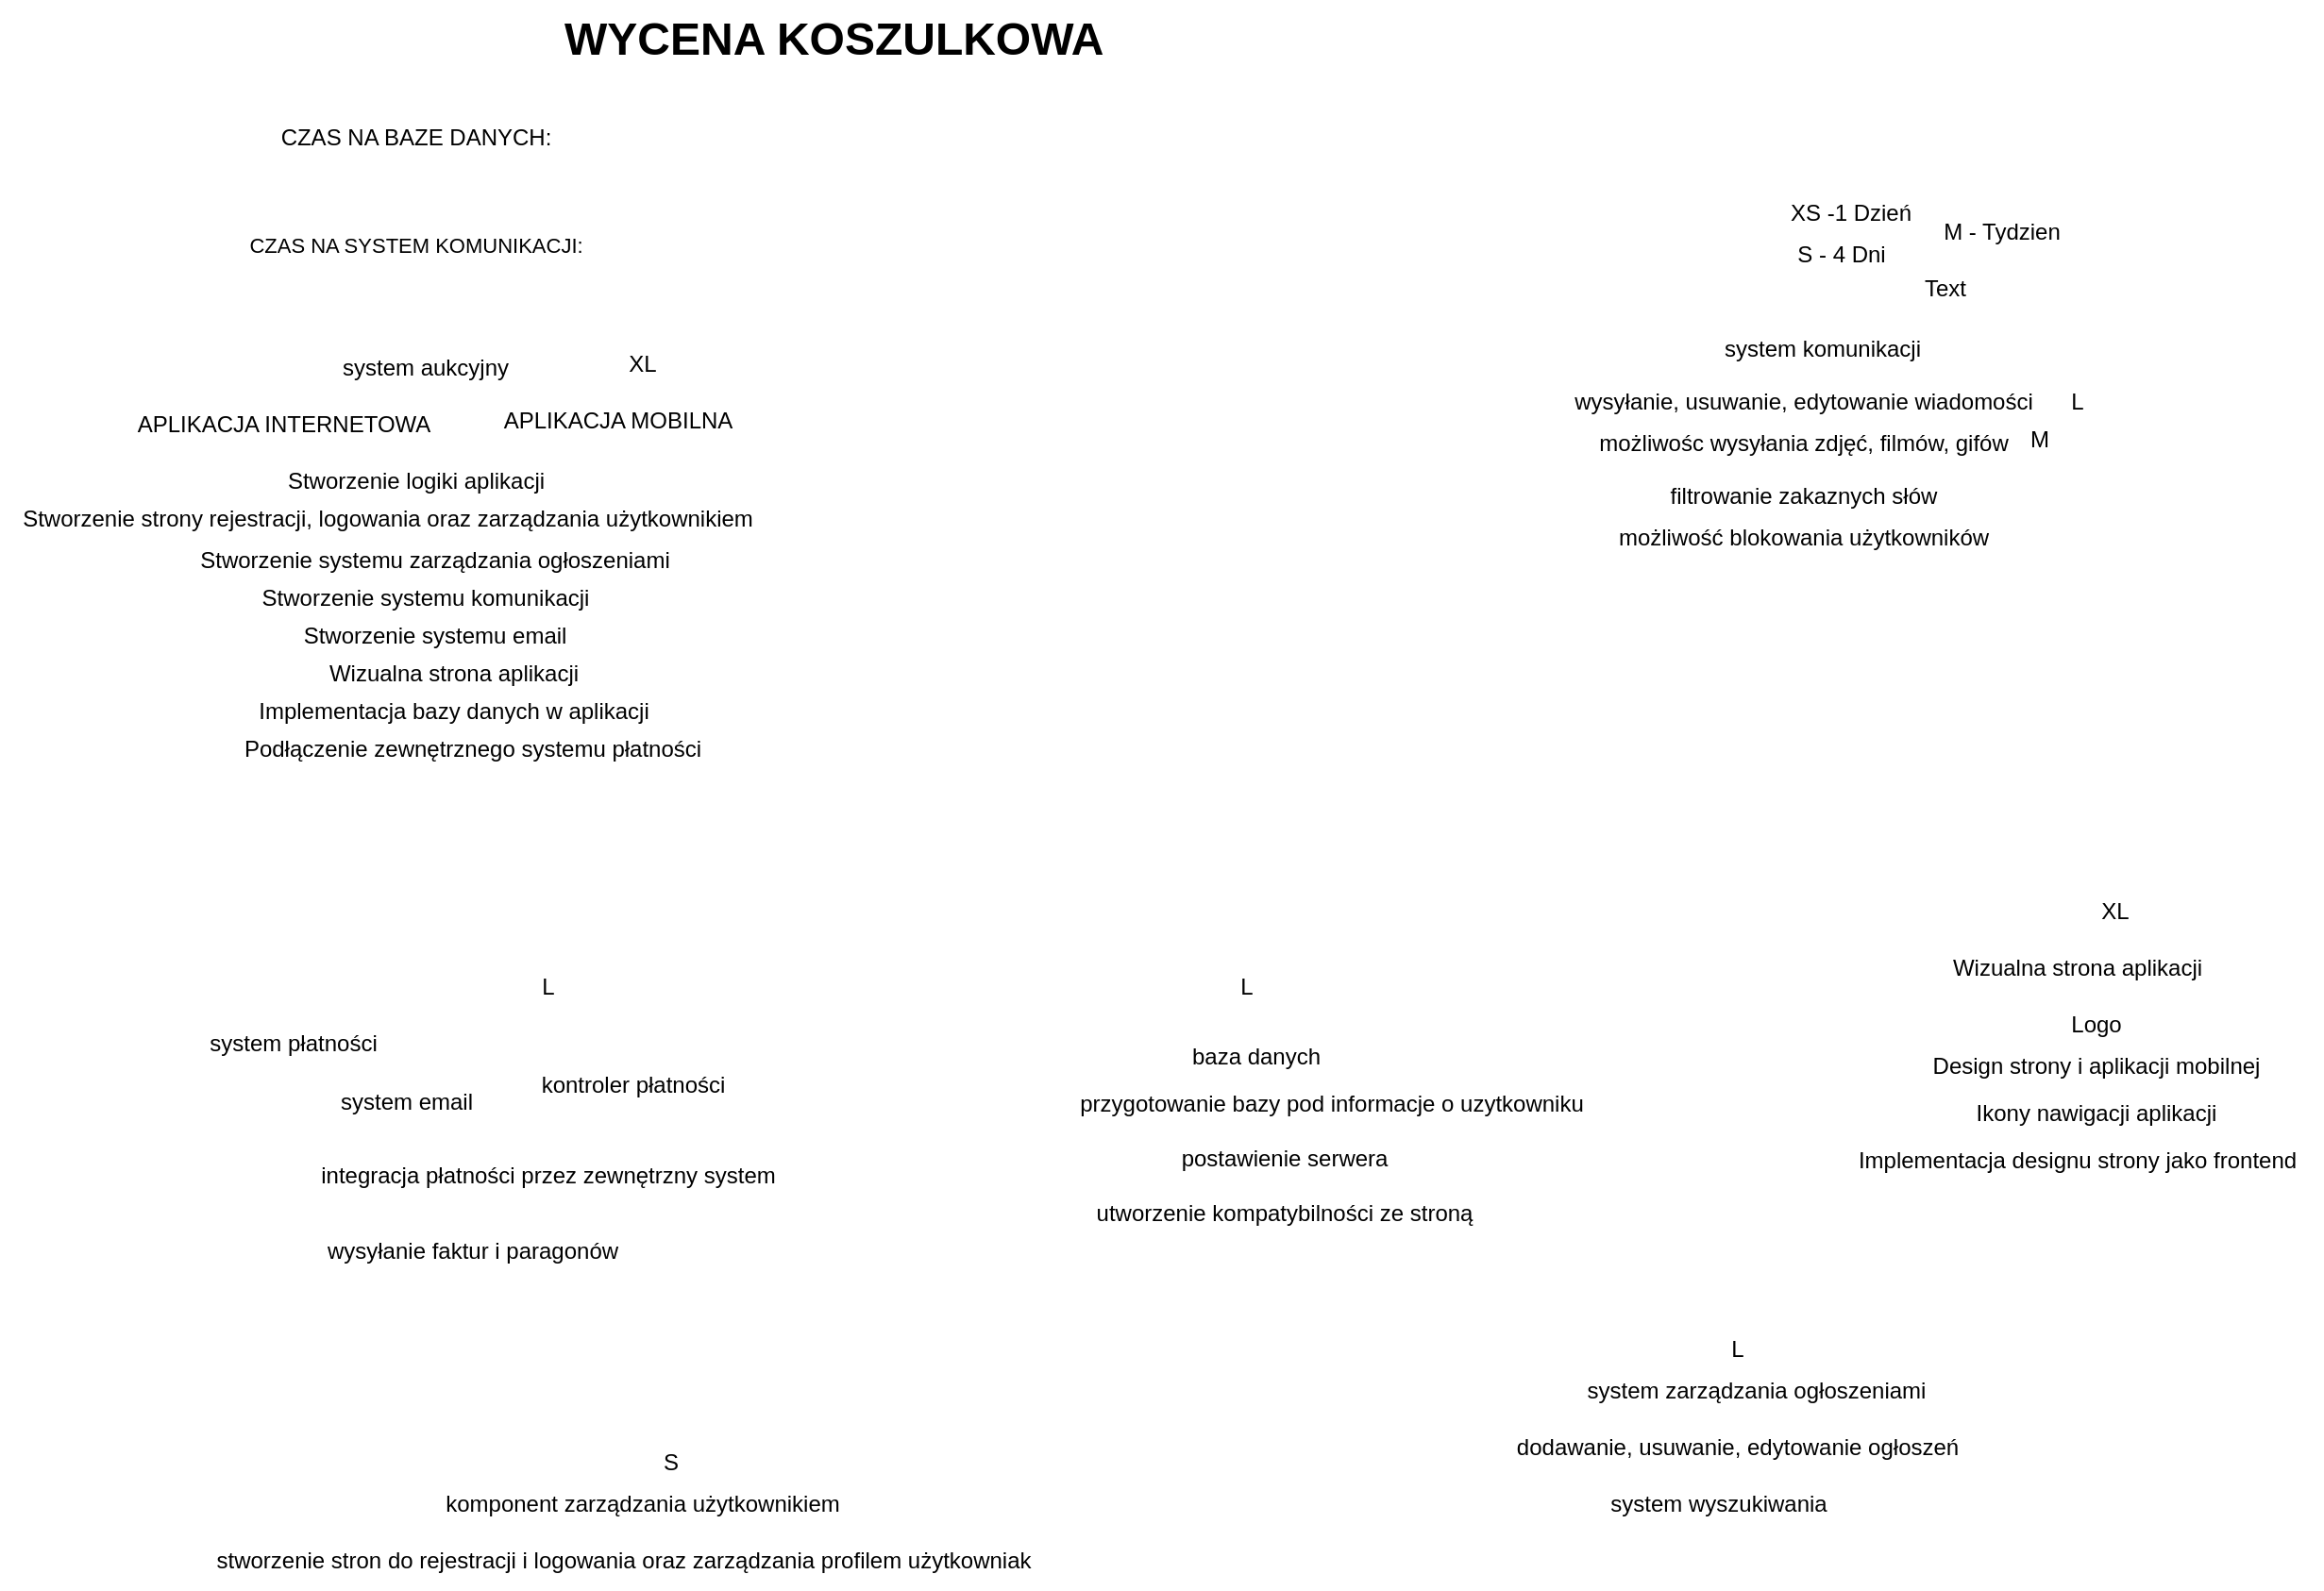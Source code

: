 <mxfile version="27.0.1">
  <diagram name="Strona-1" id="iIr6qoP63SePChbQIaSl">
    <mxGraphModel dx="2316" dy="810" grid="1" gridSize="10" guides="1" tooltips="1" connect="1" arrows="1" fold="1" page="1" pageScale="1" pageWidth="827" pageHeight="1169" math="0" shadow="0">
      <root>
        <mxCell id="0" />
        <mxCell id="1" parent="0" />
        <mxCell id="rZ_2ArvuxEDRHgUU6br4-1" value="&lt;h1 style=&quot;margin-top: 0px;&quot;&gt;WYCENA KOSZULKOWA&lt;/h1&gt;" style="text;html=1;whiteSpace=wrap;overflow=hidden;rounded=0;" parent="1" vertex="1">
          <mxGeometry x="237" width="590" height="120" as="geometry" />
        </mxCell>
        <mxCell id="rZ_2ArvuxEDRHgUU6br4-4" value="CZAS NA BAZE DANYCH:" style="text;html=1;align=center;verticalAlign=middle;resizable=0;points=[];autosize=1;strokeColor=none;fillColor=none;" parent="1" vertex="1">
          <mxGeometry x="75" y="58" width="170" height="30" as="geometry" />
        </mxCell>
        <mxCell id="rZ_2ArvuxEDRHgUU6br4-5" value="CZAS NA SYSTEM KOMUNIKACJI:" style="edgeStyle=none;orthogonalLoop=1;jettySize=auto;html=1;rounded=0;" parent="1" edge="1">
          <mxGeometry width="80" relative="1" as="geometry">
            <mxPoint x="120" y="130" as="sourcePoint" />
            <mxPoint x="200" y="130" as="targetPoint" />
            <Array as="points" />
          </mxGeometry>
        </mxCell>
        <mxCell id="rZ_2ArvuxEDRHgUU6br4-7" value="system aukcyjny" style="text;html=1;align=center;verticalAlign=middle;resizable=0;points=[];autosize=1;strokeColor=none;fillColor=none;" parent="1" vertex="1">
          <mxGeometry x="110" y="180" width="110" height="30" as="geometry" />
        </mxCell>
        <mxCell id="rZ_2ArvuxEDRHgUU6br4-8" value="system płatności&lt;div&gt;&lt;br&gt;&lt;/div&gt;" style="text;html=1;align=center;verticalAlign=middle;resizable=0;points=[];autosize=1;strokeColor=none;fillColor=none;" parent="1" vertex="1">
          <mxGeometry x="40" y="540" width="110" height="40" as="geometry" />
        </mxCell>
        <mxCell id="rZ_2ArvuxEDRHgUU6br4-11" value="system email" style="text;html=1;align=center;verticalAlign=middle;resizable=0;points=[];autosize=1;strokeColor=none;fillColor=none;" parent="1" vertex="1">
          <mxGeometry x="110" y="569" width="90" height="30" as="geometry" />
        </mxCell>
        <mxCell id="rZ_2ArvuxEDRHgUU6br4-12" value="system zarządzania ogłoszeniami" style="text;html=1;align=center;verticalAlign=middle;resizable=0;points=[];autosize=1;strokeColor=none;fillColor=none;" parent="1" vertex="1">
          <mxGeometry x="770" y="722" width="200" height="30" as="geometry" />
        </mxCell>
        <mxCell id="rZ_2ArvuxEDRHgUU6br4-13" value="komponent zarządzania użytkownikiem" style="text;html=1;align=center;verticalAlign=middle;resizable=0;points=[];autosize=1;strokeColor=none;fillColor=none;" parent="1" vertex="1">
          <mxGeometry x="165" y="782" width="230" height="30" as="geometry" />
        </mxCell>
        <mxCell id="rZ_2ArvuxEDRHgUU6br4-14" value="system komunikacji" style="text;html=1;align=center;verticalAlign=middle;resizable=0;points=[];autosize=1;strokeColor=none;fillColor=none;" parent="1" vertex="1">
          <mxGeometry x="840" y="170" width="130" height="30" as="geometry" />
        </mxCell>
        <mxCell id="rZ_2ArvuxEDRHgUU6br4-15" value="kontroler płatności" style="text;html=1;align=center;verticalAlign=middle;resizable=0;points=[];autosize=1;strokeColor=none;fillColor=none;" parent="1" vertex="1">
          <mxGeometry x="215" y="560" width="120" height="30" as="geometry" />
        </mxCell>
        <mxCell id="rZ_2ArvuxEDRHgUU6br4-16" value="baza danych" style="text;html=1;align=center;verticalAlign=middle;resizable=0;points=[];autosize=1;strokeColor=none;fillColor=none;" parent="1" vertex="1">
          <mxGeometry x="560" y="545" width="90" height="30" as="geometry" />
        </mxCell>
        <mxCell id="rZ_2ArvuxEDRHgUU6br4-23" value="APLIKACJA INTERNETOWA" style="text;html=1;align=center;verticalAlign=middle;resizable=0;points=[];autosize=1;strokeColor=none;fillColor=none;" parent="1" vertex="1">
          <mxGeometry y="210" width="180" height="30" as="geometry" />
        </mxCell>
        <mxCell id="rZ_2ArvuxEDRHgUU6br4-24" value="APLIKACJA MOBILNA&lt;div&gt;&lt;br&gt;&lt;/div&gt;" style="text;html=1;align=center;verticalAlign=middle;resizable=0;points=[];autosize=1;strokeColor=none;fillColor=none;" parent="1" vertex="1">
          <mxGeometry x="197" y="210" width="140" height="40" as="geometry" />
        </mxCell>
        <mxCell id="rZ_2ArvuxEDRHgUU6br4-25" value="Stworzenie logiki aplikacji" style="text;html=1;align=center;verticalAlign=middle;resizable=0;points=[];autosize=1;strokeColor=none;fillColor=none;" parent="1" vertex="1">
          <mxGeometry x="80" y="240" width="160" height="30" as="geometry" />
        </mxCell>
        <mxCell id="rZ_2ArvuxEDRHgUU6br4-26" value="Wizualna strona aplikacji" style="text;html=1;align=center;verticalAlign=middle;resizable=0;points=[];autosize=1;strokeColor=none;fillColor=none;" parent="1" vertex="1">
          <mxGeometry x="100" y="342" width="160" height="30" as="geometry" />
        </mxCell>
        <mxCell id="rZ_2ArvuxEDRHgUU6br4-27" value="Implementacja bazy danych w aplikacji" style="text;html=1;align=center;verticalAlign=middle;resizable=0;points=[];autosize=1;strokeColor=none;fillColor=none;" parent="1" vertex="1">
          <mxGeometry x="65" y="362" width="230" height="30" as="geometry" />
        </mxCell>
        <mxCell id="rZ_2ArvuxEDRHgUU6br4-28" value="Podłączenie zewnętrznego systemu płatności" style="text;html=1;align=center;verticalAlign=middle;resizable=0;points=[];autosize=1;strokeColor=none;fillColor=none;" parent="1" vertex="1">
          <mxGeometry x="55" y="382" width="270" height="30" as="geometry" />
        </mxCell>
        <mxCell id="rZ_2ArvuxEDRHgUU6br4-29" value="Stworzenie systemu zarządzania ogłoszeniami" style="text;html=1;align=center;verticalAlign=middle;resizable=0;points=[];autosize=1;strokeColor=none;fillColor=none;" parent="1" vertex="1">
          <mxGeometry x="35" y="282" width="270" height="30" as="geometry" />
        </mxCell>
        <mxCell id="rZ_2ArvuxEDRHgUU6br4-30" value="Stworzenie systemu komunikacji" style="text;html=1;align=center;verticalAlign=middle;resizable=0;points=[];autosize=1;strokeColor=none;fillColor=none;" parent="1" vertex="1">
          <mxGeometry x="65" y="302" width="200" height="30" as="geometry" />
        </mxCell>
        <mxCell id="rZ_2ArvuxEDRHgUU6br4-31" value="Stworzenie systemu email" style="text;html=1;align=center;verticalAlign=middle;resizable=0;points=[];autosize=1;strokeColor=none;fillColor=none;" parent="1" vertex="1">
          <mxGeometry x="90" y="322" width="160" height="30" as="geometry" />
        </mxCell>
        <mxCell id="rZ_2ArvuxEDRHgUU6br4-32" value="Stworzenie strony rejestracji, logowania oraz zarządzania użytkownikiem" style="text;html=1;align=center;verticalAlign=middle;resizable=0;points=[];autosize=1;strokeColor=none;fillColor=none;" parent="1" vertex="1">
          <mxGeometry x="-60" y="260" width="410" height="30" as="geometry" />
        </mxCell>
        <mxCell id="rZ_2ArvuxEDRHgUU6br4-33" value="przygotowanie bazy pod informacje o uzytkowniku" style="text;html=1;align=center;verticalAlign=middle;resizable=0;points=[];autosize=1;strokeColor=none;fillColor=none;" parent="1" vertex="1">
          <mxGeometry x="500" y="570" width="290" height="30" as="geometry" />
        </mxCell>
        <mxCell id="rZ_2ArvuxEDRHgUU6br4-34" value="postawienie serwera" style="text;html=1;align=center;verticalAlign=middle;resizable=0;points=[];autosize=1;strokeColor=none;fillColor=none;" parent="1" vertex="1">
          <mxGeometry x="555" y="599" width="130" height="30" as="geometry" />
        </mxCell>
        <mxCell id="rZ_2ArvuxEDRHgUU6br4-35" value="utworzenie kompatybilności ze stroną" style="text;html=1;align=center;verticalAlign=middle;resizable=0;points=[];autosize=1;strokeColor=none;fillColor=none;" parent="1" vertex="1">
          <mxGeometry x="510" y="628" width="220" height="30" as="geometry" />
        </mxCell>
        <mxCell id="rZ_2ArvuxEDRHgUU6br4-36" value="stworzenie stron do rejestracji i logowania oraz zarządzania profilem użytkowniak" style="text;html=1;align=center;verticalAlign=middle;resizable=0;points=[];autosize=1;strokeColor=none;fillColor=none;" parent="1" vertex="1">
          <mxGeometry x="40" y="812" width="460" height="30" as="geometry" />
        </mxCell>
        <mxCell id="rZ_2ArvuxEDRHgUU6br4-37" value="dodawanie, usuwanie, edytowanie ogłoszeń" style="text;html=1;align=center;verticalAlign=middle;resizable=0;points=[];autosize=1;strokeColor=none;fillColor=none;" parent="1" vertex="1">
          <mxGeometry x="730" y="752" width="260" height="30" as="geometry" />
        </mxCell>
        <mxCell id="rZ_2ArvuxEDRHgUU6br4-38" value="system wyszukiwania" style="text;html=1;align=center;verticalAlign=middle;resizable=0;points=[];autosize=1;strokeColor=none;fillColor=none;" parent="1" vertex="1">
          <mxGeometry x="780" y="782" width="140" height="30" as="geometry" />
        </mxCell>
        <mxCell id="rZ_2ArvuxEDRHgUU6br4-39" value="integracja płatności przez zewnętrzny system" style="text;html=1;align=center;verticalAlign=middle;resizable=0;points=[];autosize=1;strokeColor=none;fillColor=none;" parent="1" vertex="1">
          <mxGeometry x="100" y="608" width="260" height="30" as="geometry" />
        </mxCell>
        <mxCell id="rZ_2ArvuxEDRHgUU6br4-40" value="wysyłanie faktur i paragonów" style="text;html=1;align=center;verticalAlign=middle;resizable=0;points=[];autosize=1;strokeColor=none;fillColor=none;" parent="1" vertex="1">
          <mxGeometry x="100" y="648" width="180" height="30" as="geometry" />
        </mxCell>
        <mxCell id="rZ_2ArvuxEDRHgUU6br4-41" value="wysyłanie, usuwanie, edytowanie wiadomości" style="text;html=1;align=center;verticalAlign=middle;resizable=0;points=[];autosize=1;strokeColor=none;fillColor=none;" parent="1" vertex="1">
          <mxGeometry x="760" y="198" width="270" height="30" as="geometry" />
        </mxCell>
        <mxCell id="rZ_2ArvuxEDRHgUU6br4-42" value="możliwośc wysyłania zdjęć, filmów, gifów" style="text;html=1;align=center;verticalAlign=middle;resizable=0;points=[];autosize=1;strokeColor=none;fillColor=none;" parent="1" vertex="1">
          <mxGeometry x="775" y="220" width="240" height="30" as="geometry" />
        </mxCell>
        <mxCell id="rZ_2ArvuxEDRHgUU6br4-43" value="filtrowanie zakaznych słów" style="text;html=1;align=center;verticalAlign=middle;resizable=0;points=[];autosize=1;strokeColor=none;fillColor=none;" parent="1" vertex="1">
          <mxGeometry x="815" y="248" width="160" height="30" as="geometry" />
        </mxCell>
        <mxCell id="rZ_2ArvuxEDRHgUU6br4-44" value="możliwość blokowania użytkowników" style="text;html=1;align=center;verticalAlign=middle;resizable=0;points=[];autosize=1;strokeColor=none;fillColor=none;" parent="1" vertex="1">
          <mxGeometry x="785" y="270" width="220" height="30" as="geometry" />
        </mxCell>
        <mxCell id="rZ_2ArvuxEDRHgUU6br4-46" value="Wizualna strona aplikacji" style="text;html=1;align=center;verticalAlign=middle;resizable=0;points=[];autosize=1;strokeColor=none;fillColor=none;" parent="1" vertex="1">
          <mxGeometry x="960" y="498" width="160" height="30" as="geometry" />
        </mxCell>
        <mxCell id="rZ_2ArvuxEDRHgUU6br4-47" value="Logo" style="text;html=1;align=center;verticalAlign=middle;resizable=0;points=[];autosize=1;strokeColor=none;fillColor=none;" parent="1" vertex="1">
          <mxGeometry x="1025" y="528" width="50" height="30" as="geometry" />
        </mxCell>
        <mxCell id="rZ_2ArvuxEDRHgUU6br4-48" value="Design strony i aplikacji mobilnej" style="text;html=1;align=center;verticalAlign=middle;resizable=0;points=[];autosize=1;strokeColor=none;fillColor=none;" parent="1" vertex="1">
          <mxGeometry x="950" y="550" width="200" height="30" as="geometry" />
        </mxCell>
        <mxCell id="rZ_2ArvuxEDRHgUU6br4-49" value="Ikony nawigacji aplikacji" style="text;html=1;align=center;verticalAlign=middle;resizable=0;points=[];autosize=1;strokeColor=none;fillColor=none;" parent="1" vertex="1">
          <mxGeometry x="975" y="575" width="150" height="30" as="geometry" />
        </mxCell>
        <mxCell id="rZ_2ArvuxEDRHgUU6br4-50" value="Implementacja designu strony jako frontend" style="text;html=1;align=center;verticalAlign=middle;resizable=0;points=[];autosize=1;strokeColor=none;fillColor=none;" parent="1" vertex="1">
          <mxGeometry x="910" y="600" width="260" height="30" as="geometry" />
        </mxCell>
        <mxCell id="rZ_2ArvuxEDRHgUU6br4-51" value="XL" style="text;html=1;align=center;verticalAlign=middle;resizable=0;points=[];autosize=1;strokeColor=none;fillColor=none;" parent="1" vertex="1">
          <mxGeometry x="1040" y="468" width="40" height="30" as="geometry" />
        </mxCell>
        <mxCell id="rZ_2ArvuxEDRHgUU6br4-52" value="L" style="text;html=1;align=center;verticalAlign=middle;resizable=0;points=[];autosize=1;strokeColor=none;fillColor=none;" parent="1" vertex="1">
          <mxGeometry x="585" y="508" width="30" height="30" as="geometry" />
        </mxCell>
        <mxCell id="rZ_2ArvuxEDRHgUU6br4-53" value="L" style="text;html=1;align=center;verticalAlign=middle;resizable=0;points=[];autosize=1;strokeColor=none;fillColor=none;" parent="1" vertex="1">
          <mxGeometry x="215" y="508" width="30" height="30" as="geometry" />
        </mxCell>
        <mxCell id="rZ_2ArvuxEDRHgUU6br4-54" value="L" style="text;html=1;align=center;verticalAlign=middle;resizable=0;points=[];autosize=1;strokeColor=none;fillColor=none;" parent="1" vertex="1">
          <mxGeometry x="845" y="700" width="30" height="30" as="geometry" />
        </mxCell>
        <mxCell id="rZ_2ArvuxEDRHgUU6br4-55" value="L" style="text;html=1;align=center;verticalAlign=middle;resizable=0;points=[];autosize=1;strokeColor=none;fillColor=none;" parent="1" vertex="1">
          <mxGeometry x="1025" y="198" width="30" height="30" as="geometry" />
        </mxCell>
        <mxCell id="rZ_2ArvuxEDRHgUU6br4-56" value="S" style="text;html=1;align=center;verticalAlign=middle;resizable=0;points=[];autosize=1;strokeColor=none;fillColor=none;" parent="1" vertex="1">
          <mxGeometry x="280" y="760" width="30" height="30" as="geometry" />
        </mxCell>
        <mxCell id="rZ_2ArvuxEDRHgUU6br4-57" value="M" style="text;html=1;align=center;verticalAlign=middle;resizable=0;points=[];autosize=1;strokeColor=none;fillColor=none;" parent="1" vertex="1">
          <mxGeometry x="1005" y="218" width="30" height="30" as="geometry" />
        </mxCell>
        <mxCell id="rZ_2ArvuxEDRHgUU6br4-58" value="XS -1 Dzień" style="text;html=1;align=center;verticalAlign=middle;resizable=0;points=[];autosize=1;strokeColor=none;fillColor=none;" parent="1" vertex="1">
          <mxGeometry x="875" y="98" width="90" height="30" as="geometry" />
        </mxCell>
        <mxCell id="rZ_2ArvuxEDRHgUU6br4-59" value="S - 4 Dni" style="text;html=1;align=center;verticalAlign=middle;resizable=0;points=[];autosize=1;strokeColor=none;fillColor=none;" parent="1" vertex="1">
          <mxGeometry x="880" y="120" width="70" height="30" as="geometry" />
        </mxCell>
        <mxCell id="rZ_2ArvuxEDRHgUU6br4-60" value="M - Tydzien" style="text;html=1;align=center;verticalAlign=middle;resizable=0;points=[];autosize=1;strokeColor=none;fillColor=none;" parent="1" vertex="1">
          <mxGeometry x="955" y="108" width="90" height="30" as="geometry" />
        </mxCell>
        <mxCell id="rZ_2ArvuxEDRHgUU6br4-61" value="Text" style="text;html=1;align=center;verticalAlign=middle;resizable=0;points=[];autosize=1;strokeColor=none;fillColor=none;" parent="1" vertex="1">
          <mxGeometry x="945" y="138" width="50" height="30" as="geometry" />
        </mxCell>
        <mxCell id="kbtYeAY7My_WKdB1LHJE-1" value="XL" style="text;html=1;align=center;verticalAlign=middle;resizable=0;points=[];autosize=1;strokeColor=none;fillColor=none;" vertex="1" parent="1">
          <mxGeometry x="260" y="178" width="40" height="30" as="geometry" />
        </mxCell>
      </root>
    </mxGraphModel>
  </diagram>
</mxfile>
